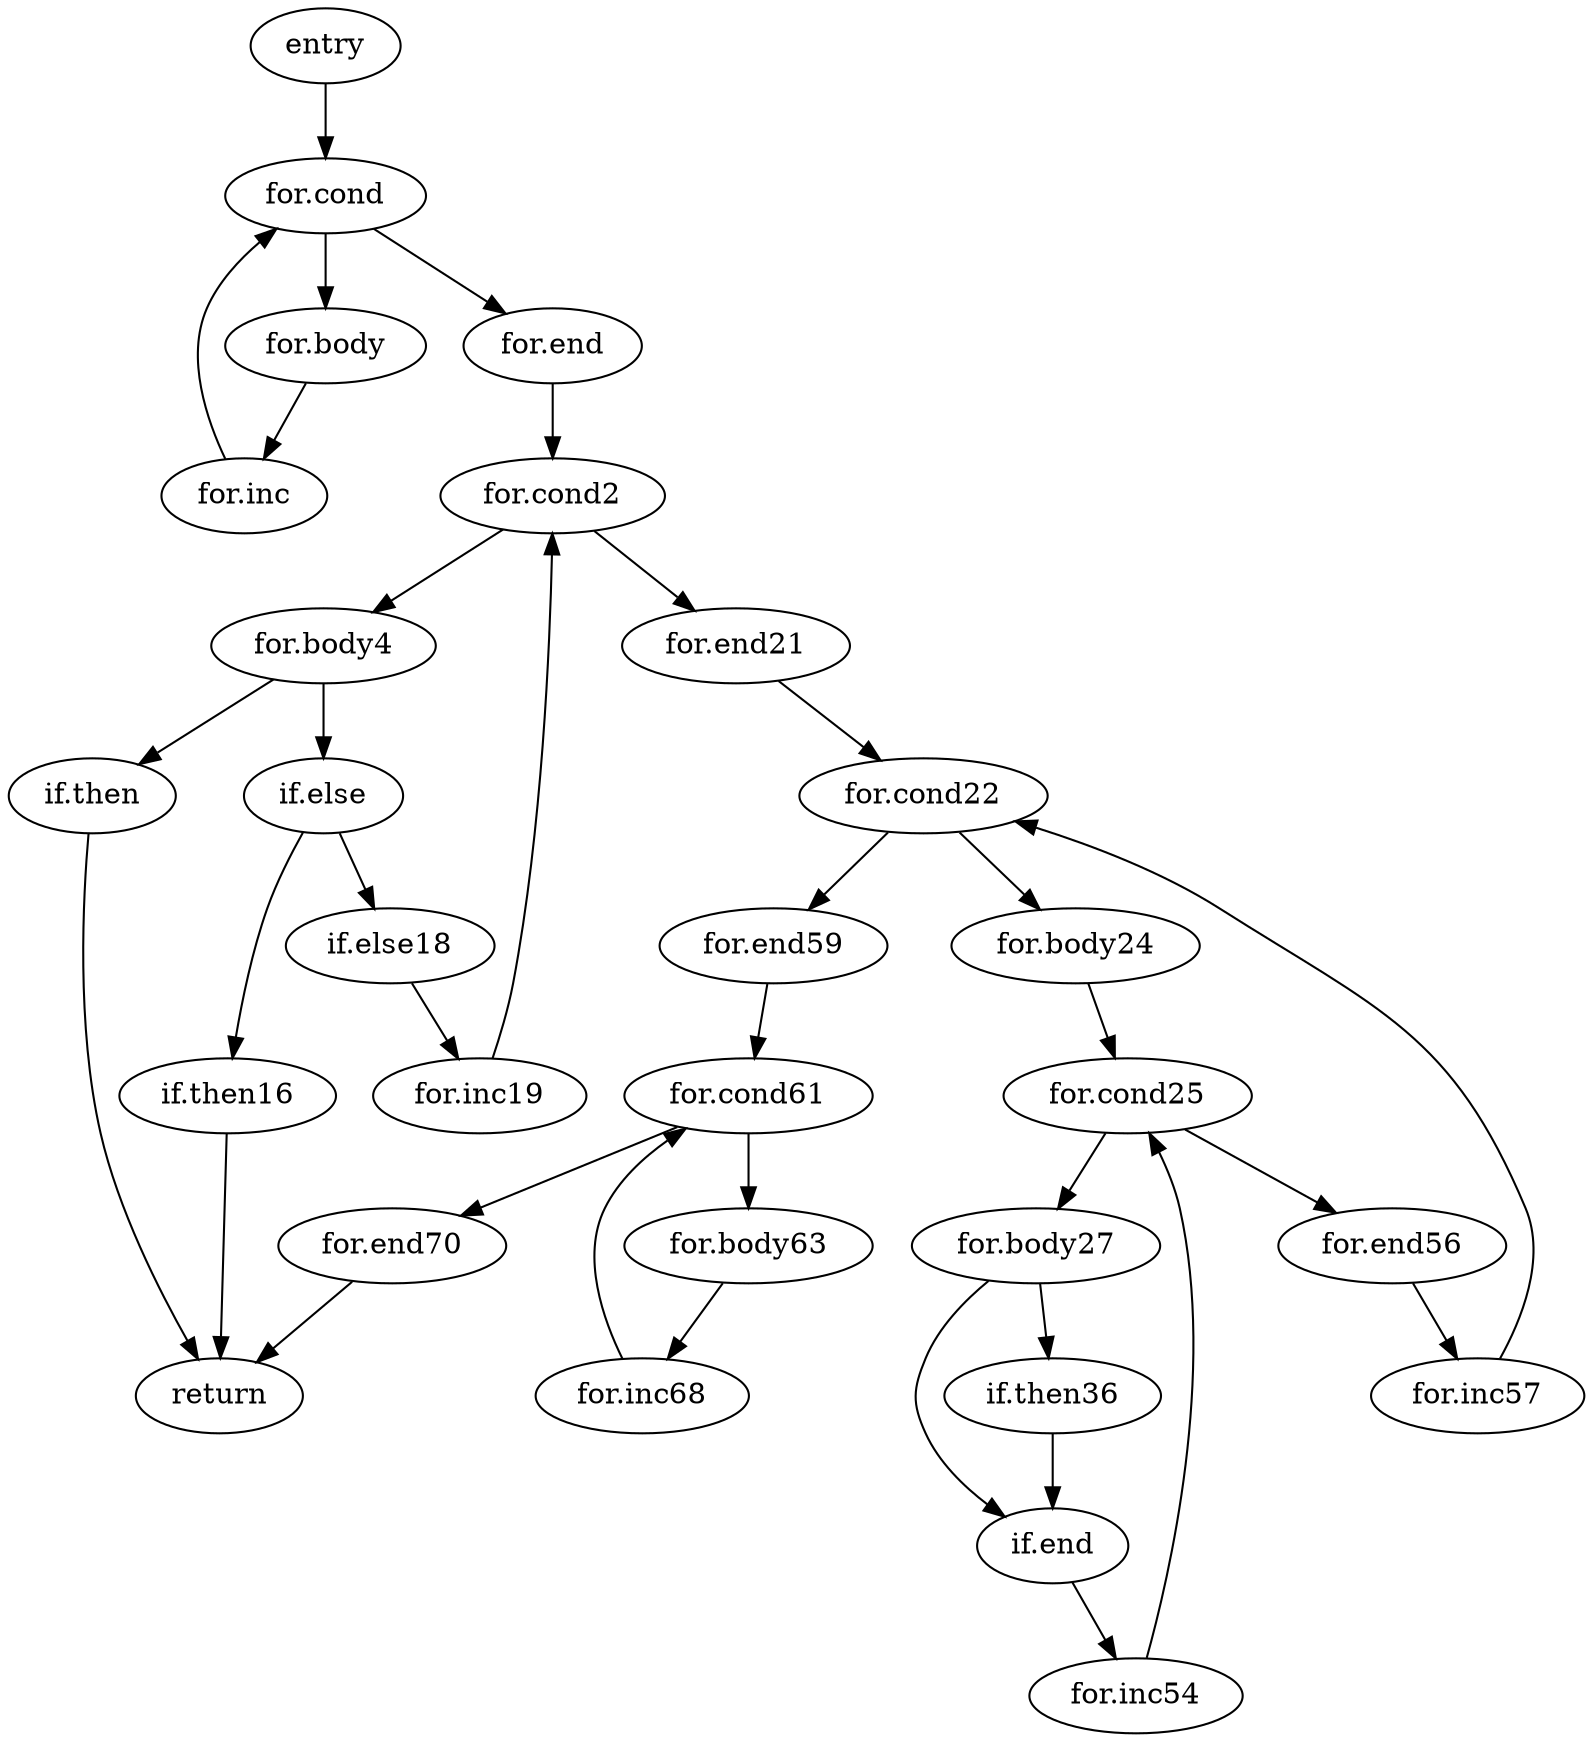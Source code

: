digraph control_flow_graph {
 "entry" -> "for.cond";
 "for.cond" -> "for.body";
 "for.cond" -> "for.end";
 "for.body" -> "for.inc";
 "for.inc" -> "for.cond";
 "for.end" -> "for.cond2";
 "for.cond2" -> "for.body4";
 "for.cond2" -> "for.end21";
 "for.body4" -> "if.then";
 "for.body4" -> "if.else";
 "if.then" -> "return";
 "if.else" -> "if.then16";
 "if.else" -> "if.else18";
 "if.then16" -> "return";
 "if.else18" -> "for.inc19";
 "for.inc19" -> "for.cond2";
 "for.end21" -> "for.cond22";
 "for.cond22" -> "for.body24";
 "for.cond22" -> "for.end59";
 "for.body24" -> "for.cond25";
 "for.cond25" -> "for.body27";
 "for.cond25" -> "for.end56";
 "for.body27" -> "if.then36";
 "for.body27" -> "if.end";
 "if.then36" -> "if.end";
 "if.end" -> "for.inc54";
 "for.inc54" -> "for.cond25";
 "for.end56" -> "for.inc57";
 "for.inc57" -> "for.cond22";
 "for.end59" -> "for.cond61";
 "for.cond61" -> "for.body63";
 "for.cond61" -> "for.end70";
 "for.body63" -> "for.inc68";
 "for.inc68" -> "for.cond61";
 "for.end70" -> "return";
}
